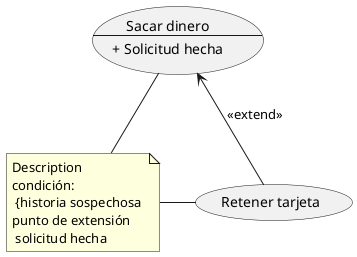 @startuml

usecase SC as "Sacar dinero
--
+ Solicitud hecha"

usecase RT as "Retener tarjeta"
note "Description\ncondición:\n {historia sospechosa \npunto de extensión \n solicitud hecha" as Nota

SC <-- RT : <<extend>>
SC -- Nota
Nota - RT

@enduml